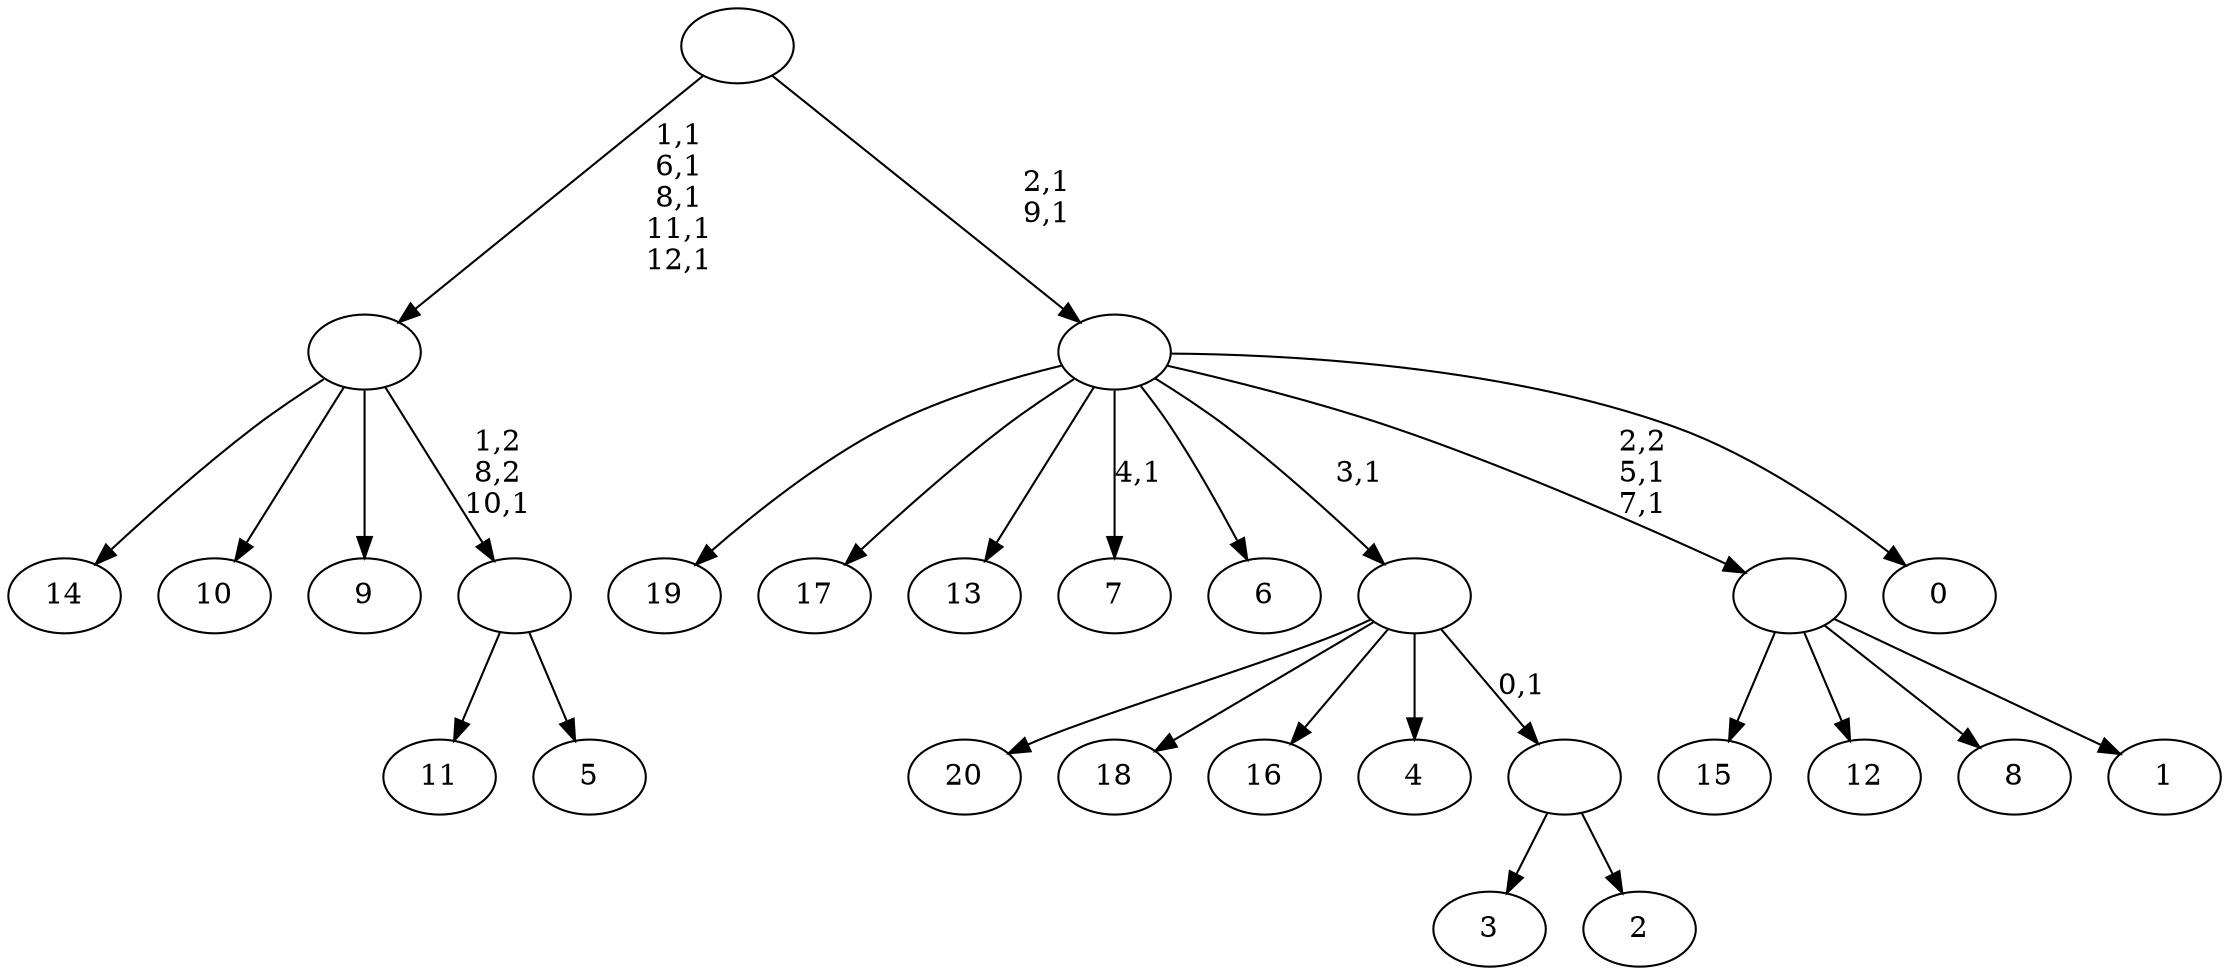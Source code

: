 digraph T {
	34 [label="20"]
	33 [label="19"]
	32 [label="18"]
	31 [label="17"]
	30 [label="16"]
	29 [label="15"]
	28 [label="14"]
	27 [label="13"]
	26 [label="12"]
	25 [label="11"]
	24 [label="10"]
	23 [label="9"]
	22 [label="8"]
	21 [label="7"]
	19 [label="6"]
	18 [label="5"]
	17 [label=""]
	16 [label=""]
	11 [label="4"]
	10 [label="3"]
	9 [label="2"]
	8 [label=""]
	7 [label=""]
	6 [label="1"]
	5 [label=""]
	3 [label="0"]
	2 [label=""]
	0 [label=""]
	17 -> 25 [label=""]
	17 -> 18 [label=""]
	16 -> 28 [label=""]
	16 -> 24 [label=""]
	16 -> 23 [label=""]
	16 -> 17 [label="1,2\n8,2\n10,1"]
	8 -> 10 [label=""]
	8 -> 9 [label=""]
	7 -> 34 [label=""]
	7 -> 32 [label=""]
	7 -> 30 [label=""]
	7 -> 11 [label=""]
	7 -> 8 [label="0,1"]
	5 -> 29 [label=""]
	5 -> 26 [label=""]
	5 -> 22 [label=""]
	5 -> 6 [label=""]
	2 -> 5 [label="2,2\n5,1\n7,1"]
	2 -> 21 [label="4,1"]
	2 -> 33 [label=""]
	2 -> 31 [label=""]
	2 -> 27 [label=""]
	2 -> 19 [label=""]
	2 -> 7 [label="3,1"]
	2 -> 3 [label=""]
	0 -> 2 [label="2,1\n9,1"]
	0 -> 16 [label="1,1\n6,1\n8,1\n11,1\n12,1"]
}
